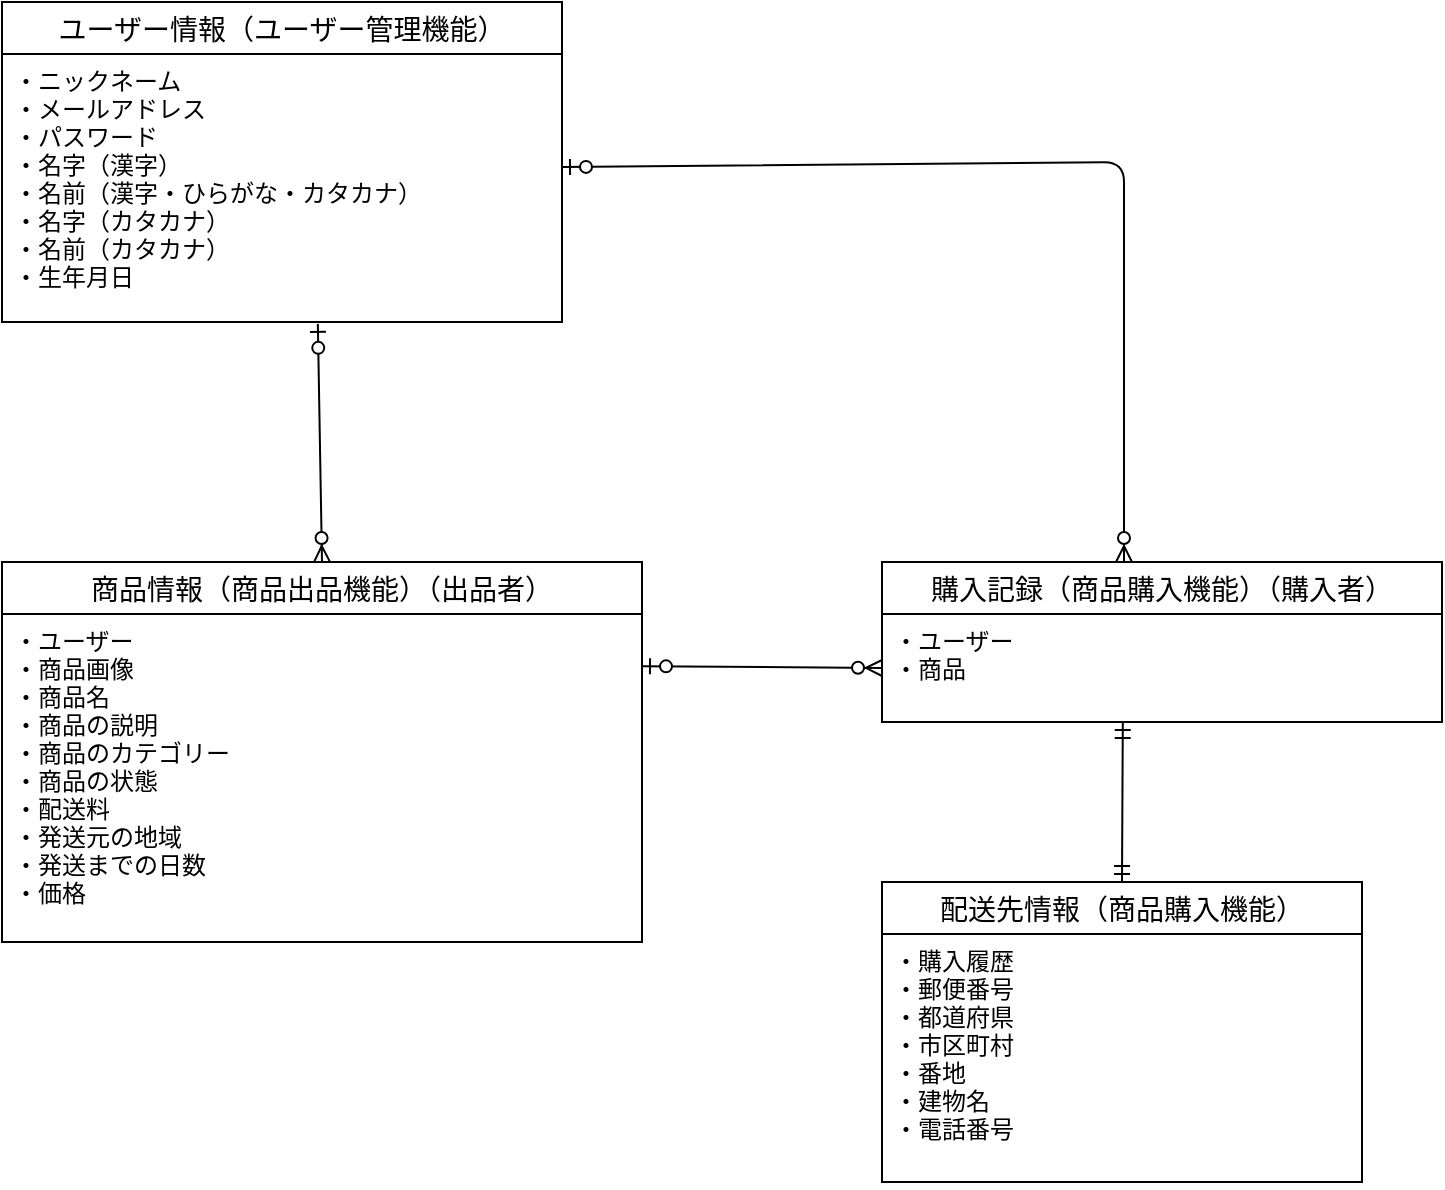 <mxfile>
    <diagram id="uPc7aDP0VYKQl0nXn93X" name="ページ1">
        <mxGraphModel dx="736" dy="659" grid="1" gridSize="10" guides="1" tooltips="1" connect="1" arrows="1" fold="1" page="1" pageScale="1" pageWidth="827" pageHeight="1169" math="0" shadow="0">
            <root>
                <mxCell id="0"/>
                <mxCell id="1" parent="0"/>
                <mxCell id="2" value="ユーザー情報（ユーザー管理機能）" style="swimlane;fontStyle=0;childLayout=stackLayout;horizontal=1;startSize=26;horizontalStack=0;resizeParent=1;resizeParentMax=0;resizeLast=0;collapsible=1;marginBottom=0;align=center;fontSize=14;" parent="1" vertex="1">
                    <mxGeometry x="40" y="40" width="280" height="160" as="geometry"/>
                </mxCell>
                <mxCell id="3" value="・ニックネーム &#xa;・メールアドレス&#xa;・パスワード&#xa;・名字（漢字）&#xa;・名前（漢字・ひらがな・カタカナ）&#xa;・名字（カタカナ）&#xa;・名前（カタカナ）&#xa;・生年月日" style="text;strokeColor=none;fillColor=none;spacingLeft=4;spacingRight=4;overflow=hidden;rotatable=0;points=[[0,0.5],[1,0.5]];portConstraint=eastwest;fontSize=12;" parent="2" vertex="1">
                    <mxGeometry y="26" width="280" height="134" as="geometry"/>
                </mxCell>
                <mxCell id="6" value="商品情報（商品出品機能）（出品者）" style="swimlane;fontStyle=0;childLayout=stackLayout;horizontal=1;startSize=26;horizontalStack=0;resizeParent=1;resizeParentMax=0;resizeLast=0;collapsible=1;marginBottom=0;align=center;fontSize=14;" parent="1" vertex="1">
                    <mxGeometry x="40" y="320" width="320" height="190" as="geometry"/>
                </mxCell>
                <mxCell id="7" value="・ユーザー&#xa;・商品画像&#xa;・商品名&#xa;・商品の説明&#xa;・商品のカテゴリー&#xa;・商品の状態&#xa;・配送料&#xa;・発送元の地域&#xa;・発送までの日数&#xa;・価格" style="text;strokeColor=none;fillColor=none;spacingLeft=4;spacingRight=4;overflow=hidden;rotatable=0;points=[[0,0.5],[1,0.5]];portConstraint=eastwest;fontSize=12;" parent="6" vertex="1">
                    <mxGeometry y="26" width="320" height="164" as="geometry"/>
                </mxCell>
                <mxCell id="10" value="購入記録（商品購入機能）（購入者）" style="swimlane;fontStyle=0;childLayout=stackLayout;horizontal=1;startSize=26;horizontalStack=0;resizeParent=1;resizeParentMax=0;resizeLast=0;collapsible=1;marginBottom=0;align=center;fontSize=14;" parent="1" vertex="1">
                    <mxGeometry x="480" y="320" width="280" height="80" as="geometry"/>
                </mxCell>
                <mxCell id="12" value="・ユーザー&#xa;・商品" style="text;strokeColor=none;fillColor=none;spacingLeft=4;spacingRight=4;overflow=hidden;rotatable=0;points=[[0,0.5],[1,0.5]];portConstraint=eastwest;fontSize=12;" parent="10" vertex="1">
                    <mxGeometry y="26" width="280" height="54" as="geometry"/>
                </mxCell>
                <mxCell id="14" value="配送先情報（商品購入機能）" style="swimlane;fontStyle=0;childLayout=stackLayout;horizontal=1;startSize=26;horizontalStack=0;resizeParent=1;resizeParentMax=0;resizeLast=0;collapsible=1;marginBottom=0;align=center;fontSize=14;" parent="1" vertex="1">
                    <mxGeometry x="480" y="480" width="240" height="150" as="geometry"/>
                </mxCell>
                <mxCell id="15" value="・購入履歴&#xa;・郵便番号&#xa;・都道府県&#xa;・市区町村&#xa;・番地&#xa;・建物名&#xa;・電話番号" style="text;strokeColor=none;fillColor=none;spacingLeft=4;spacingRight=4;overflow=hidden;rotatable=0;points=[[0,0.5],[1,0.5]];portConstraint=eastwest;fontSize=12;" parent="14" vertex="1">
                    <mxGeometry y="26" width="240" height="124" as="geometry"/>
                </mxCell>
                <mxCell id="18" value="" style="fontSize=12;html=1;endArrow=ERzeroToMany;startArrow=ERzeroToOne;exitX=0.564;exitY=1.007;exitDx=0;exitDy=0;exitPerimeter=0;entryX=0.5;entryY=0;entryDx=0;entryDy=0;" edge="1" parent="1" source="3" target="6">
                    <mxGeometry width="100" height="100" relative="1" as="geometry">
                        <mxPoint x="360" y="390" as="sourcePoint"/>
                        <mxPoint x="460" y="290" as="targetPoint"/>
                    </mxGeometry>
                </mxCell>
                <mxCell id="19" value="" style="fontSize=12;html=1;endArrow=ERzeroToMany;startArrow=ERzeroToOne;exitX=1;exitY=0.159;exitDx=0;exitDy=0;exitPerimeter=0;entryX=0;entryY=0.5;entryDx=0;entryDy=0;" edge="1" parent="1" source="7" target="12">
                    <mxGeometry width="100" height="100" relative="1" as="geometry">
                        <mxPoint x="414" y="370" as="sourcePoint"/>
                        <mxPoint x="416" y="489" as="targetPoint"/>
                    </mxGeometry>
                </mxCell>
                <mxCell id="20" value="" style="fontSize=12;html=1;endArrow=ERmandOne;startArrow=ERmandOne;entryX=0.5;entryY=0;entryDx=0;entryDy=0;exitX=0.43;exitY=1;exitDx=0;exitDy=0;exitPerimeter=0;" edge="1" parent="1" source="12" target="14">
                    <mxGeometry width="100" height="100" relative="1" as="geometry">
                        <mxPoint x="360" y="390" as="sourcePoint"/>
                        <mxPoint x="460" y="290" as="targetPoint"/>
                    </mxGeometry>
                </mxCell>
                <mxCell id="21" value="" style="fontSize=12;html=1;endArrow=ERzeroToMany;startArrow=ERzeroToOne;exitX=1;exitY=0.422;exitDx=0;exitDy=0;exitPerimeter=0;entryX=0.5;entryY=0;entryDx=0;entryDy=0;" edge="1" parent="1" source="3">
                    <mxGeometry width="100" height="100" relative="1" as="geometry">
                        <mxPoint x="599" y="201" as="sourcePoint"/>
                        <mxPoint x="601" y="320" as="targetPoint"/>
                        <Array as="points">
                            <mxPoint x="601" y="120"/>
                        </Array>
                    </mxGeometry>
                </mxCell>
            </root>
        </mxGraphModel>
    </diagram>
</mxfile>
